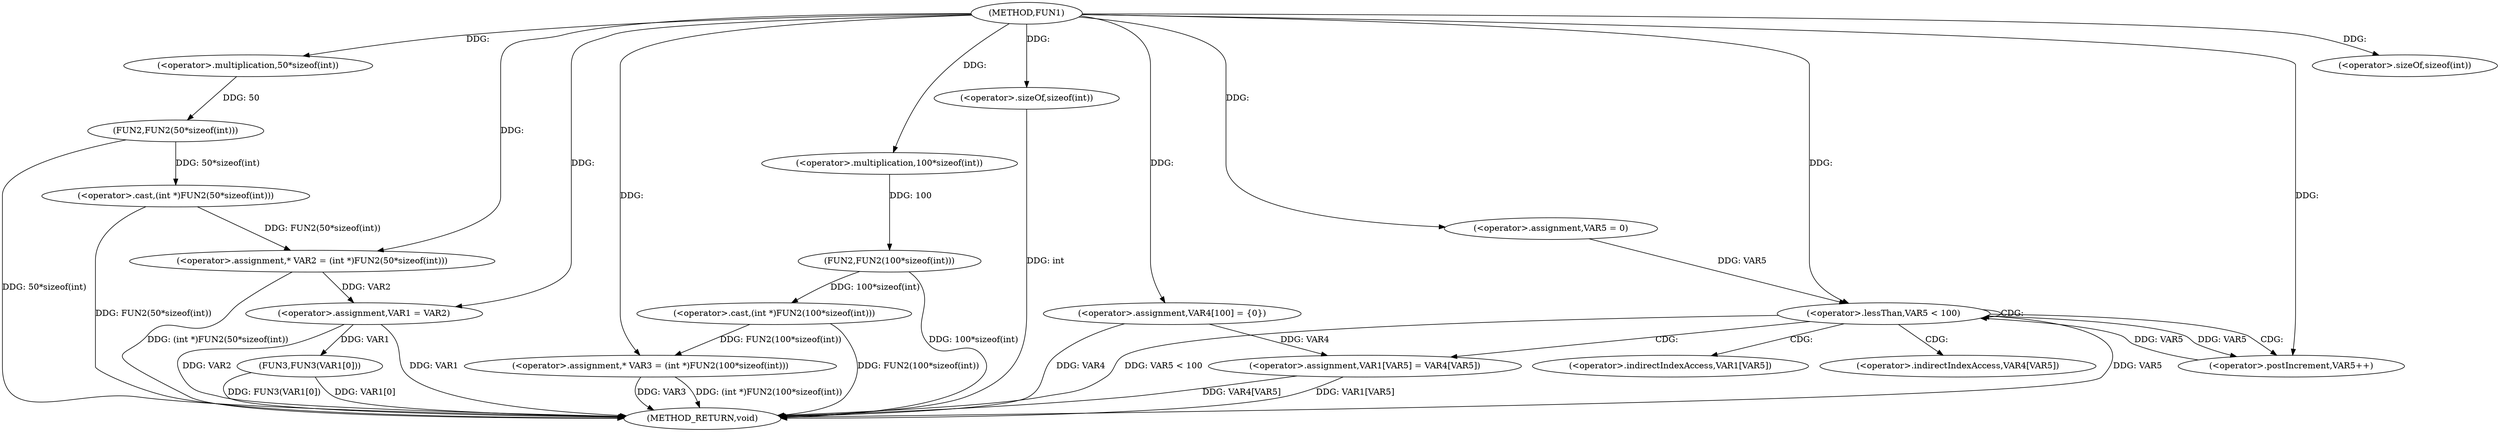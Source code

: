 digraph FUN1 {  
"1000100" [label = "(METHOD,FUN1)" ]
"1000155" [label = "(METHOD_RETURN,void)" ]
"1000104" [label = "(<operator>.assignment,* VAR2 = (int *)FUN2(50*sizeof(int)))" ]
"1000106" [label = "(<operator>.cast,(int *)FUN2(50*sizeof(int)))" ]
"1000108" [label = "(FUN2,FUN2(50*sizeof(int)))" ]
"1000109" [label = "(<operator>.multiplication,50*sizeof(int))" ]
"1000111" [label = "(<operator>.sizeOf,sizeof(int))" ]
"1000114" [label = "(<operator>.assignment,* VAR3 = (int *)FUN2(100*sizeof(int)))" ]
"1000116" [label = "(<operator>.cast,(int *)FUN2(100*sizeof(int)))" ]
"1000118" [label = "(FUN2,FUN2(100*sizeof(int)))" ]
"1000119" [label = "(<operator>.multiplication,100*sizeof(int))" ]
"1000121" [label = "(<operator>.sizeOf,sizeof(int))" ]
"1000125" [label = "(<operator>.assignment,VAR1 = VAR2)" ]
"1000130" [label = "(<operator>.assignment,VAR4[100] = {0})" ]
"1000135" [label = "(<operator>.assignment,VAR5 = 0)" ]
"1000138" [label = "(<operator>.lessThan,VAR5 < 100)" ]
"1000141" [label = "(<operator>.postIncrement,VAR5++)" ]
"1000144" [label = "(<operator>.assignment,VAR1[VAR5] = VAR4[VAR5])" ]
"1000151" [label = "(FUN3,FUN3(VAR1[0]))" ]
"1000145" [label = "(<operator>.indirectIndexAccess,VAR1[VAR5])" ]
"1000148" [label = "(<operator>.indirectIndexAccess,VAR4[VAR5])" ]
  "1000106" -> "1000155"  [ label = "DDG: FUN2(50*sizeof(int))"] 
  "1000151" -> "1000155"  [ label = "DDG: FUN3(VAR1[0])"] 
  "1000151" -> "1000155"  [ label = "DDG: VAR1[0]"] 
  "1000144" -> "1000155"  [ label = "DDG: VAR4[VAR5]"] 
  "1000125" -> "1000155"  [ label = "DDG: VAR2"] 
  "1000116" -> "1000155"  [ label = "DDG: FUN2(100*sizeof(int))"] 
  "1000138" -> "1000155"  [ label = "DDG: VAR5 < 100"] 
  "1000118" -> "1000155"  [ label = "DDG: 100*sizeof(int)"] 
  "1000114" -> "1000155"  [ label = "DDG: (int *)FUN2(100*sizeof(int))"] 
  "1000130" -> "1000155"  [ label = "DDG: VAR4"] 
  "1000125" -> "1000155"  [ label = "DDG: VAR1"] 
  "1000138" -> "1000155"  [ label = "DDG: VAR5"] 
  "1000114" -> "1000155"  [ label = "DDG: VAR3"] 
  "1000121" -> "1000155"  [ label = "DDG: int"] 
  "1000144" -> "1000155"  [ label = "DDG: VAR1[VAR5]"] 
  "1000104" -> "1000155"  [ label = "DDG: (int *)FUN2(50*sizeof(int))"] 
  "1000108" -> "1000155"  [ label = "DDG: 50*sizeof(int)"] 
  "1000106" -> "1000104"  [ label = "DDG: FUN2(50*sizeof(int))"] 
  "1000100" -> "1000104"  [ label = "DDG: "] 
  "1000108" -> "1000106"  [ label = "DDG: 50*sizeof(int)"] 
  "1000109" -> "1000108"  [ label = "DDG: 50"] 
  "1000100" -> "1000109"  [ label = "DDG: "] 
  "1000100" -> "1000111"  [ label = "DDG: "] 
  "1000116" -> "1000114"  [ label = "DDG: FUN2(100*sizeof(int))"] 
  "1000100" -> "1000114"  [ label = "DDG: "] 
  "1000118" -> "1000116"  [ label = "DDG: 100*sizeof(int)"] 
  "1000119" -> "1000118"  [ label = "DDG: 100"] 
  "1000100" -> "1000119"  [ label = "DDG: "] 
  "1000100" -> "1000121"  [ label = "DDG: "] 
  "1000104" -> "1000125"  [ label = "DDG: VAR2"] 
  "1000100" -> "1000125"  [ label = "DDG: "] 
  "1000100" -> "1000130"  [ label = "DDG: "] 
  "1000100" -> "1000135"  [ label = "DDG: "] 
  "1000141" -> "1000138"  [ label = "DDG: VAR5"] 
  "1000135" -> "1000138"  [ label = "DDG: VAR5"] 
  "1000100" -> "1000138"  [ label = "DDG: "] 
  "1000138" -> "1000141"  [ label = "DDG: VAR5"] 
  "1000100" -> "1000141"  [ label = "DDG: "] 
  "1000130" -> "1000144"  [ label = "DDG: VAR4"] 
  "1000125" -> "1000151"  [ label = "DDG: VAR1"] 
  "1000138" -> "1000141"  [ label = "CDG: "] 
  "1000138" -> "1000145"  [ label = "CDG: "] 
  "1000138" -> "1000148"  [ label = "CDG: "] 
  "1000138" -> "1000144"  [ label = "CDG: "] 
  "1000138" -> "1000138"  [ label = "CDG: "] 
}
